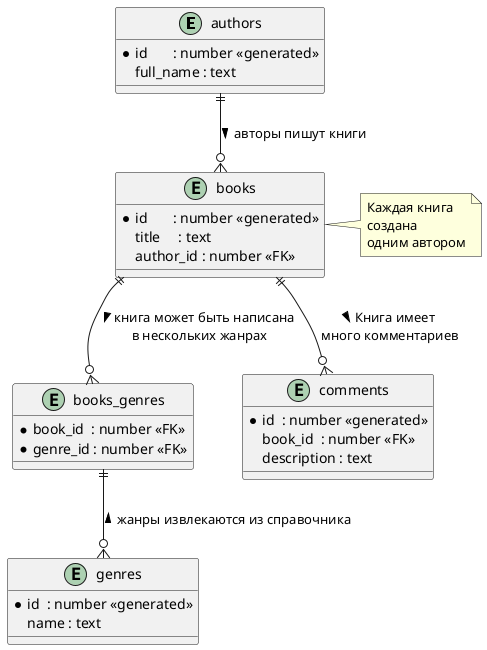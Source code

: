 @startuml
'https://plantuml.com/ie-diagram

entity authors {
    *id       : number <<generated>>
    full_name : text
}

entity books {
   *id       : number <<generated>>
   title     : text
   author_id : number <<FK>>
}

entity books_genres {
    *book_id  : number <<FK>>
    *genre_id : number <<FK>>
}

entity genres {
    *id  : number <<generated>>
    name : text
}

entity comments {
    *id  : number <<generated>>
    book_id  : number <<FK>>
    description : text
}

authors      ||--o{ books        : > авторы пишут книги
books        ||--o{ books_genres : > книга может быть написана \n в нескольких жанрах
books_genres ||--o{ genres       : < жанры извлекаются из справочника
books        ||--o{ comments       : > Книга имеет \n много комментариев

note right of books
Каждая книга
создана
одним автором
end note

@enduml
